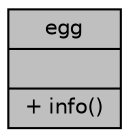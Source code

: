 digraph "egg"
{
 // LATEX_PDF_SIZE
  bgcolor="transparent";
  edge [fontname="Helvetica",fontsize="10",labelfontname="Helvetica",labelfontsize="10"];
  node [fontname="Helvetica",fontsize="10",shape=record];
  Node1 [label="{egg\n||+ info()\l}",height=0.2,width=0.4,color="black", fillcolor="grey75", style="filled", fontcolor="black",tooltip="Яйца"];
}
